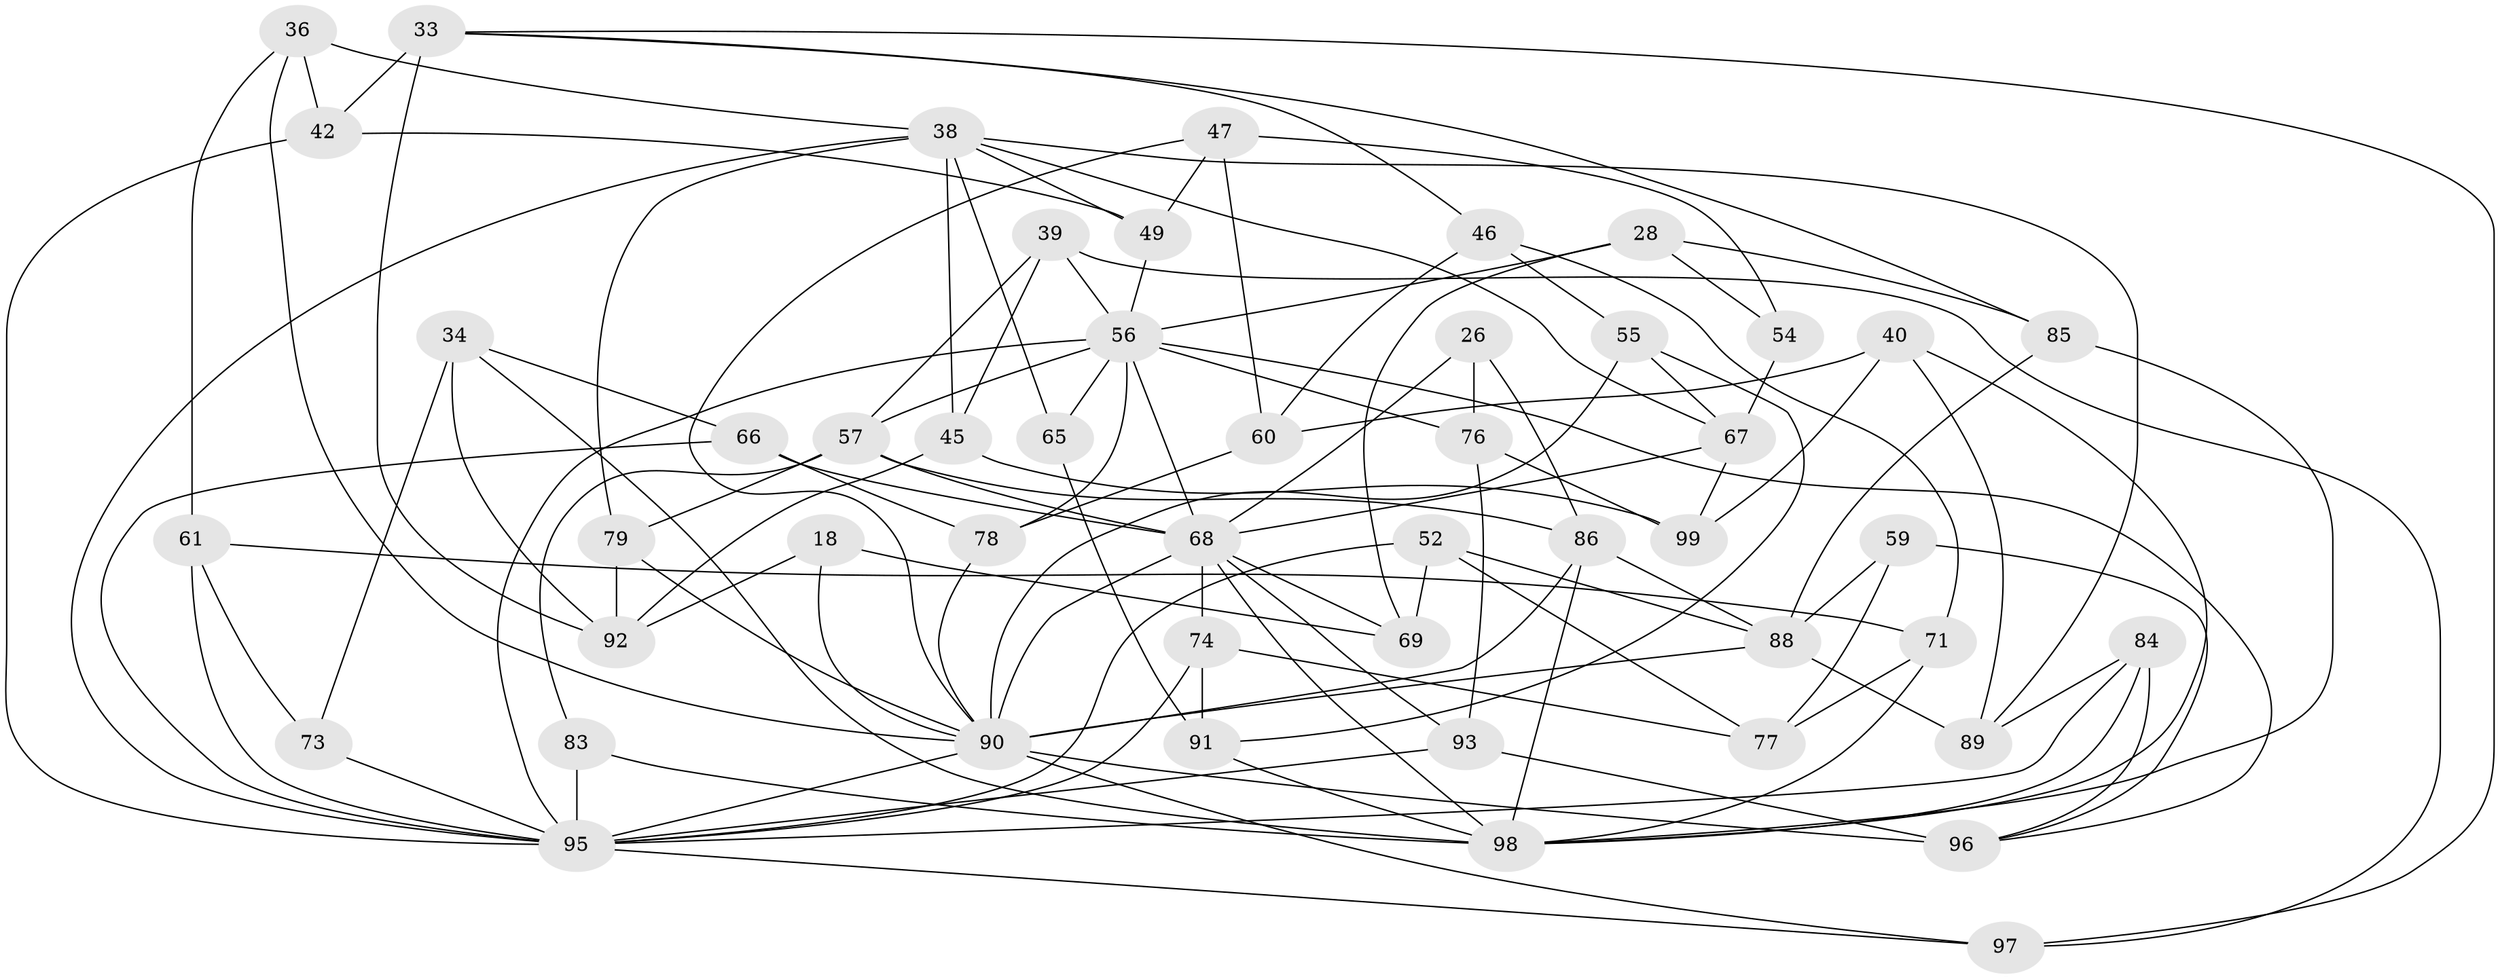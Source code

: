 // original degree distribution, {4: 1.0}
// Generated by graph-tools (version 1.1) at 2025/56/03/09/25 04:56:15]
// undirected, 49 vertices, 118 edges
graph export_dot {
graph [start="1"]
  node [color=gray90,style=filled];
  18;
  26;
  28;
  33 [super="+9"];
  34;
  36;
  38 [super="+6+22"];
  39;
  40;
  42;
  45;
  46;
  47;
  49;
  52;
  54;
  55;
  56 [super="+11+37+41"];
  57 [super="+14+43"];
  59;
  60;
  61;
  65;
  66;
  67 [super="+2"];
  68 [super="+16+53"];
  69;
  71;
  73;
  74;
  76;
  77;
  78;
  79;
  83 [super="+44"];
  84;
  85;
  86 [super="+63"];
  88 [super="+31+70"];
  89;
  90 [super="+12+30+15+80"];
  91;
  92 [super="+20"];
  93;
  95 [super="+72+35+81+82"];
  96 [super="+94"];
  97;
  98 [super="+1+21+3+13"];
  99;
  18 -- 69;
  18 -- 92;
  18 -- 90 [weight=2];
  26 -- 86 [weight=2];
  26 -- 76;
  26 -- 68;
  28 -- 54;
  28 -- 69;
  28 -- 85;
  28 -- 56;
  33 -- 97;
  33 -- 42;
  33 -- 92 [weight=2];
  33 -- 85;
  33 -- 46;
  34 -- 66;
  34 -- 73;
  34 -- 98;
  34 -- 92;
  36 -- 42;
  36 -- 38;
  36 -- 61;
  36 -- 90;
  38 -- 89;
  38 -- 65;
  38 -- 49;
  38 -- 79;
  38 -- 67;
  38 -- 45;
  38 -- 95;
  39 -- 97;
  39 -- 45;
  39 -- 57;
  39 -- 56;
  40 -- 99;
  40 -- 60;
  40 -- 89;
  40 -- 98;
  42 -- 49;
  42 -- 95;
  45 -- 92;
  45 -- 99;
  46 -- 60;
  46 -- 55;
  46 -- 71;
  47 -- 49;
  47 -- 54;
  47 -- 60;
  47 -- 90;
  49 -- 56;
  52 -- 69;
  52 -- 77;
  52 -- 88;
  52 -- 95;
  54 -- 67 [weight=2];
  55 -- 91;
  55 -- 67;
  55 -- 90;
  56 -- 65 [weight=2];
  56 -- 57;
  56 -- 95 [weight=4];
  56 -- 96 [weight=3];
  56 -- 68;
  56 -- 76;
  56 -- 78;
  57 -- 83 [weight=2];
  57 -- 79;
  57 -- 68 [weight=2];
  57 -- 86;
  59 -- 88 [weight=2];
  59 -- 96;
  59 -- 77;
  60 -- 78;
  61 -- 73;
  61 -- 71;
  61 -- 95;
  65 -- 91;
  66 -- 78;
  66 -- 68;
  66 -- 95;
  67 -- 99;
  67 -- 68;
  68 -- 98;
  68 -- 90 [weight=4];
  68 -- 93;
  68 -- 69;
  68 -- 74;
  71 -- 77;
  71 -- 98;
  73 -- 95 [weight=2];
  74 -- 77;
  74 -- 91;
  74 -- 95;
  76 -- 99;
  76 -- 93;
  78 -- 90;
  79 -- 92;
  79 -- 90;
  83 -- 98 [weight=3];
  83 -- 95 [weight=3];
  84 -- 89;
  84 -- 98;
  84 -- 96;
  84 -- 95;
  85 -- 98;
  85 -- 88;
  86 -- 88;
  86 -- 98 [weight=2];
  86 -- 90 [weight=2];
  88 -- 89;
  88 -- 90 [weight=2];
  90 -- 97;
  90 -- 96 [weight=4];
  90 -- 95 [weight=4];
  91 -- 98;
  93 -- 95;
  93 -- 96;
  95 -- 97;
}

